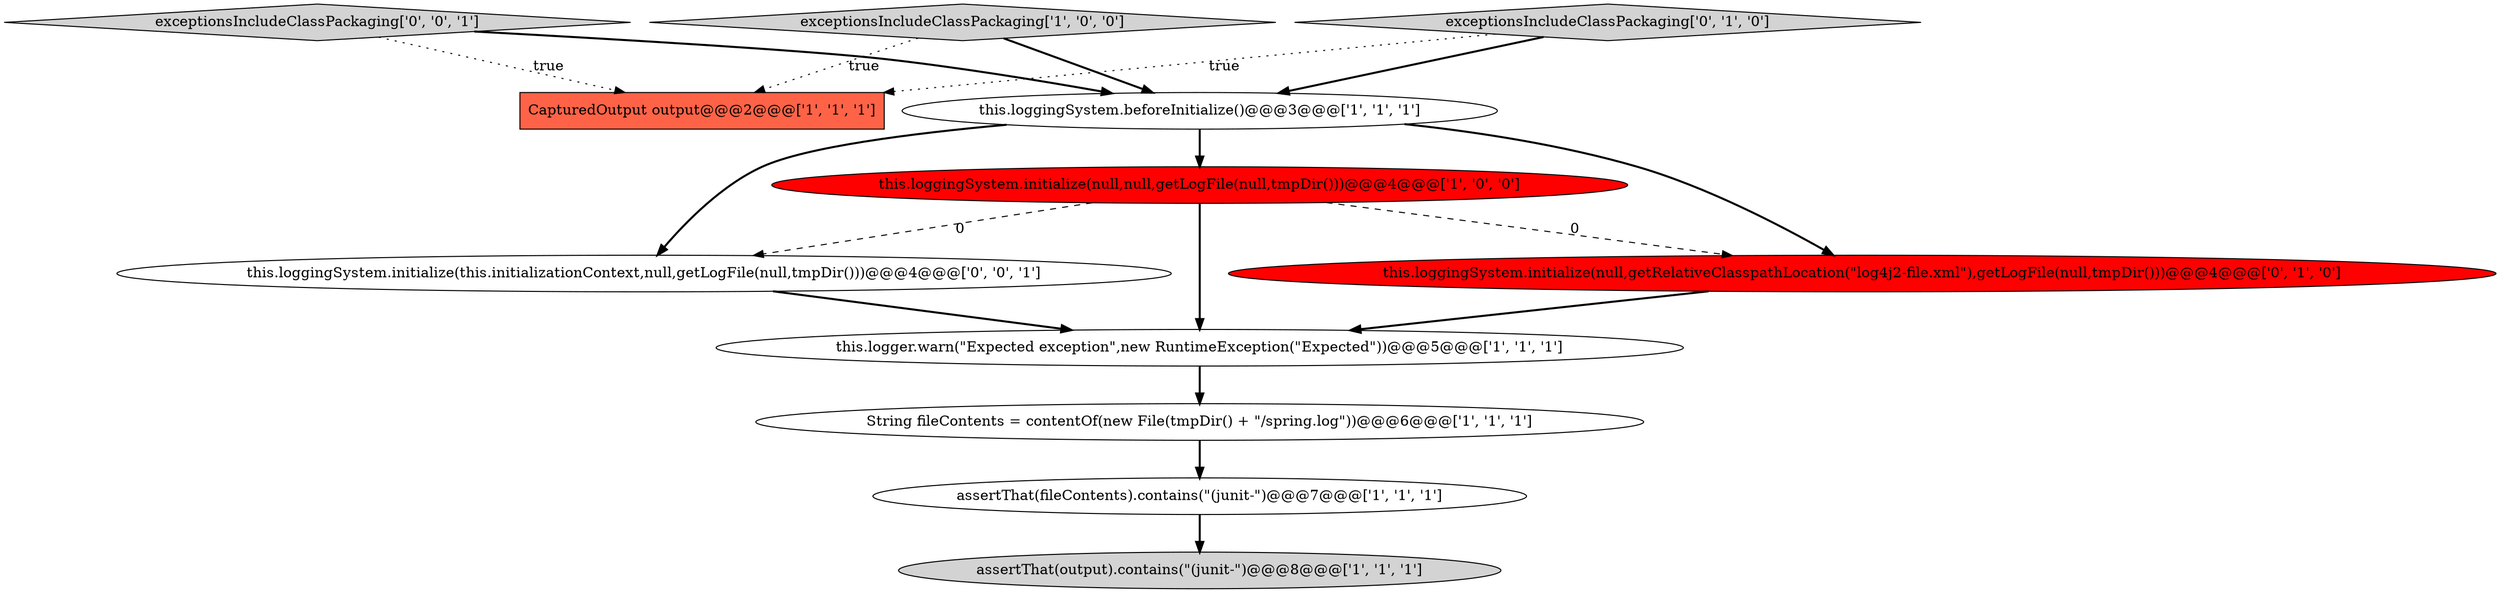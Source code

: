 digraph {
6 [style = filled, label = "String fileContents = contentOf(new File(tmpDir() + \"/spring.log\"))@@@6@@@['1', '1', '1']", fillcolor = white, shape = ellipse image = "AAA0AAABBB1BBB"];
0 [style = filled, label = "this.loggingSystem.beforeInitialize()@@@3@@@['1', '1', '1']", fillcolor = white, shape = ellipse image = "AAA0AAABBB1BBB"];
10 [style = filled, label = "exceptionsIncludeClassPackaging['0', '0', '1']", fillcolor = lightgray, shape = diamond image = "AAA0AAABBB3BBB"];
11 [style = filled, label = "this.loggingSystem.initialize(this.initializationContext,null,getLogFile(null,tmpDir()))@@@4@@@['0', '0', '1']", fillcolor = white, shape = ellipse image = "AAA0AAABBB3BBB"];
4 [style = filled, label = "this.logger.warn(\"Expected exception\",new RuntimeException(\"Expected\"))@@@5@@@['1', '1', '1']", fillcolor = white, shape = ellipse image = "AAA0AAABBB1BBB"];
2 [style = filled, label = "assertThat(fileContents).contains(\"(junit-\")@@@7@@@['1', '1', '1']", fillcolor = white, shape = ellipse image = "AAA0AAABBB1BBB"];
3 [style = filled, label = "assertThat(output).contains(\"(junit-\")@@@8@@@['1', '1', '1']", fillcolor = lightgray, shape = ellipse image = "AAA0AAABBB1BBB"];
8 [style = filled, label = "this.loggingSystem.initialize(null,getRelativeClasspathLocation(\"log4j2-file.xml\"),getLogFile(null,tmpDir()))@@@4@@@['0', '1', '0']", fillcolor = red, shape = ellipse image = "AAA1AAABBB2BBB"];
5 [style = filled, label = "CapturedOutput output@@@2@@@['1', '1', '1']", fillcolor = tomato, shape = box image = "AAA0AAABBB1BBB"];
9 [style = filled, label = "exceptionsIncludeClassPackaging['0', '1', '0']", fillcolor = lightgray, shape = diamond image = "AAA0AAABBB2BBB"];
7 [style = filled, label = "this.loggingSystem.initialize(null,null,getLogFile(null,tmpDir()))@@@4@@@['1', '0', '0']", fillcolor = red, shape = ellipse image = "AAA1AAABBB1BBB"];
1 [style = filled, label = "exceptionsIncludeClassPackaging['1', '0', '0']", fillcolor = lightgray, shape = diamond image = "AAA0AAABBB1BBB"];
7->11 [style = dashed, label="0"];
0->11 [style = bold, label=""];
11->4 [style = bold, label=""];
1->0 [style = bold, label=""];
7->4 [style = bold, label=""];
8->4 [style = bold, label=""];
9->0 [style = bold, label=""];
10->5 [style = dotted, label="true"];
4->6 [style = bold, label=""];
7->8 [style = dashed, label="0"];
1->5 [style = dotted, label="true"];
10->0 [style = bold, label=""];
2->3 [style = bold, label=""];
0->8 [style = bold, label=""];
0->7 [style = bold, label=""];
6->2 [style = bold, label=""];
9->5 [style = dotted, label="true"];
}
